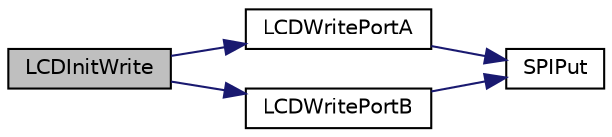 digraph "LCDInitWrite"
{
  edge [fontname="Helvetica",fontsize="10",labelfontname="Helvetica",labelfontsize="10"];
  node [fontname="Helvetica",fontsize="10",shape=record];
  rankdir="LR";
  Node1 [label="LCDInitWrite",height=0.2,width=0.4,color="black", fillcolor="grey75", style="filled", fontcolor="black"];
  Node1 -> Node2 [color="midnightblue",fontsize="10",style="solid",fontname="Helvetica"];
  Node2 [label="LCDWritePortA",height=0.2,width=0.4,color="black", fillcolor="white", style="filled",URL="$_wireless_protocols_2_l_c_d_blocking_8c.html#a796037f1ac5c0f01dde3a2136af988f3"];
  Node2 -> Node3 [color="midnightblue",fontsize="10",style="solid",fontname="Helvetica"];
  Node3 [label="SPIPut",height=0.2,width=0.4,color="black", fillcolor="white", style="filled",URL="$_m_s_p_i_8h.html#a41ea9765bf3623f2e3b25c4da46d29f7"];
  Node1 -> Node4 [color="midnightblue",fontsize="10",style="solid",fontname="Helvetica"];
  Node4 [label="LCDWritePortB",height=0.2,width=0.4,color="black", fillcolor="white", style="filled",URL="$_wireless_protocols_2_l_c_d_blocking_8c.html#a6c4c0b78ba7dbfecffc8b9eb68fc3318"];
  Node4 -> Node3 [color="midnightblue",fontsize="10",style="solid",fontname="Helvetica"];
}
